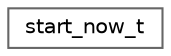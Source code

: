 digraph "Graphical Class Hierarchy"
{
 // LATEX_PDF_SIZE
  bgcolor="transparent";
  edge [fontname=Helvetica,fontsize=10,labelfontname=Helvetica,labelfontsize=10];
  node [fontname=Helvetica,fontsize=10,shape=box,height=0.2,width=0.4];
  rankdir="LR";
  Node0 [label="start_now_t",height=0.2,width=0.4,color="grey40", fillcolor="white", style="filled",URL="$d5/d2f/structstart__now__t.html",tooltip=" "];
}
